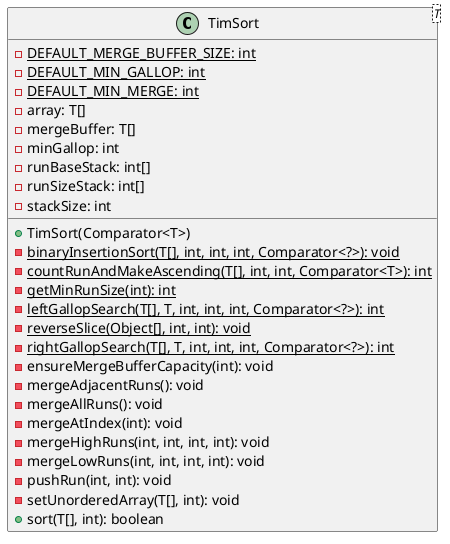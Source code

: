 @startuml

    class TimSort<T> {
        {static} -DEFAULT_MERGE_BUFFER_SIZE: int
        {static} -DEFAULT_MIN_GALLOP: int
        {static} -DEFAULT_MIN_MERGE: int
        -array: T[]
        -mergeBuffer: T[]
        -minGallop: int
        -runBaseStack: int[]
        -runSizeStack: int[]
        -stackSize: int
        +TimSort(Comparator<T>)
        {static} -binaryInsertionSort(T[], int, int, int, Comparator<?>): void
        {static} -countRunAndMakeAscending(T[], int, int, Comparator<T>): int
        {static} -getMinRunSize(int): int
        {static} -leftGallopSearch(T[], T, int, int, int, Comparator<?>): int
        {static} -reverseSlice(Object[], int, int): void
        {static} -rightGallopSearch(T[], T, int, int, int, Comparator<?>): int
        -ensureMergeBufferCapacity(int): void
        -mergeAdjacentRuns(): void
        -mergeAllRuns(): void
        -mergeAtIndex(int): void
        -mergeHighRuns(int, int, int, int): void
        -mergeLowRuns(int, int, int, int): void
        -pushRun(int, int): void
        -setUnorderedArray(T[], int): void
        +sort(T[], int): boolean
    }

@enduml
